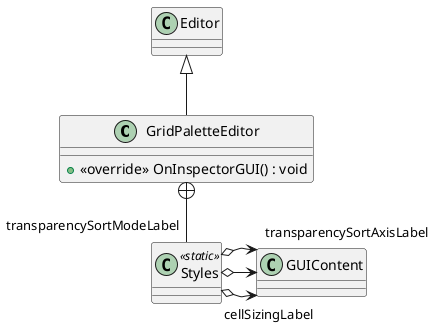 @startuml
class GridPaletteEditor {
    + <<override>> OnInspectorGUI() : void
}
class Styles <<static>> {
}
Editor <|-- GridPaletteEditor
GridPaletteEditor +-- Styles
Styles o-> "cellSizingLabel" GUIContent
Styles o-> "transparencySortModeLabel" GUIContent
Styles o-> "transparencySortAxisLabel" GUIContent
@enduml
